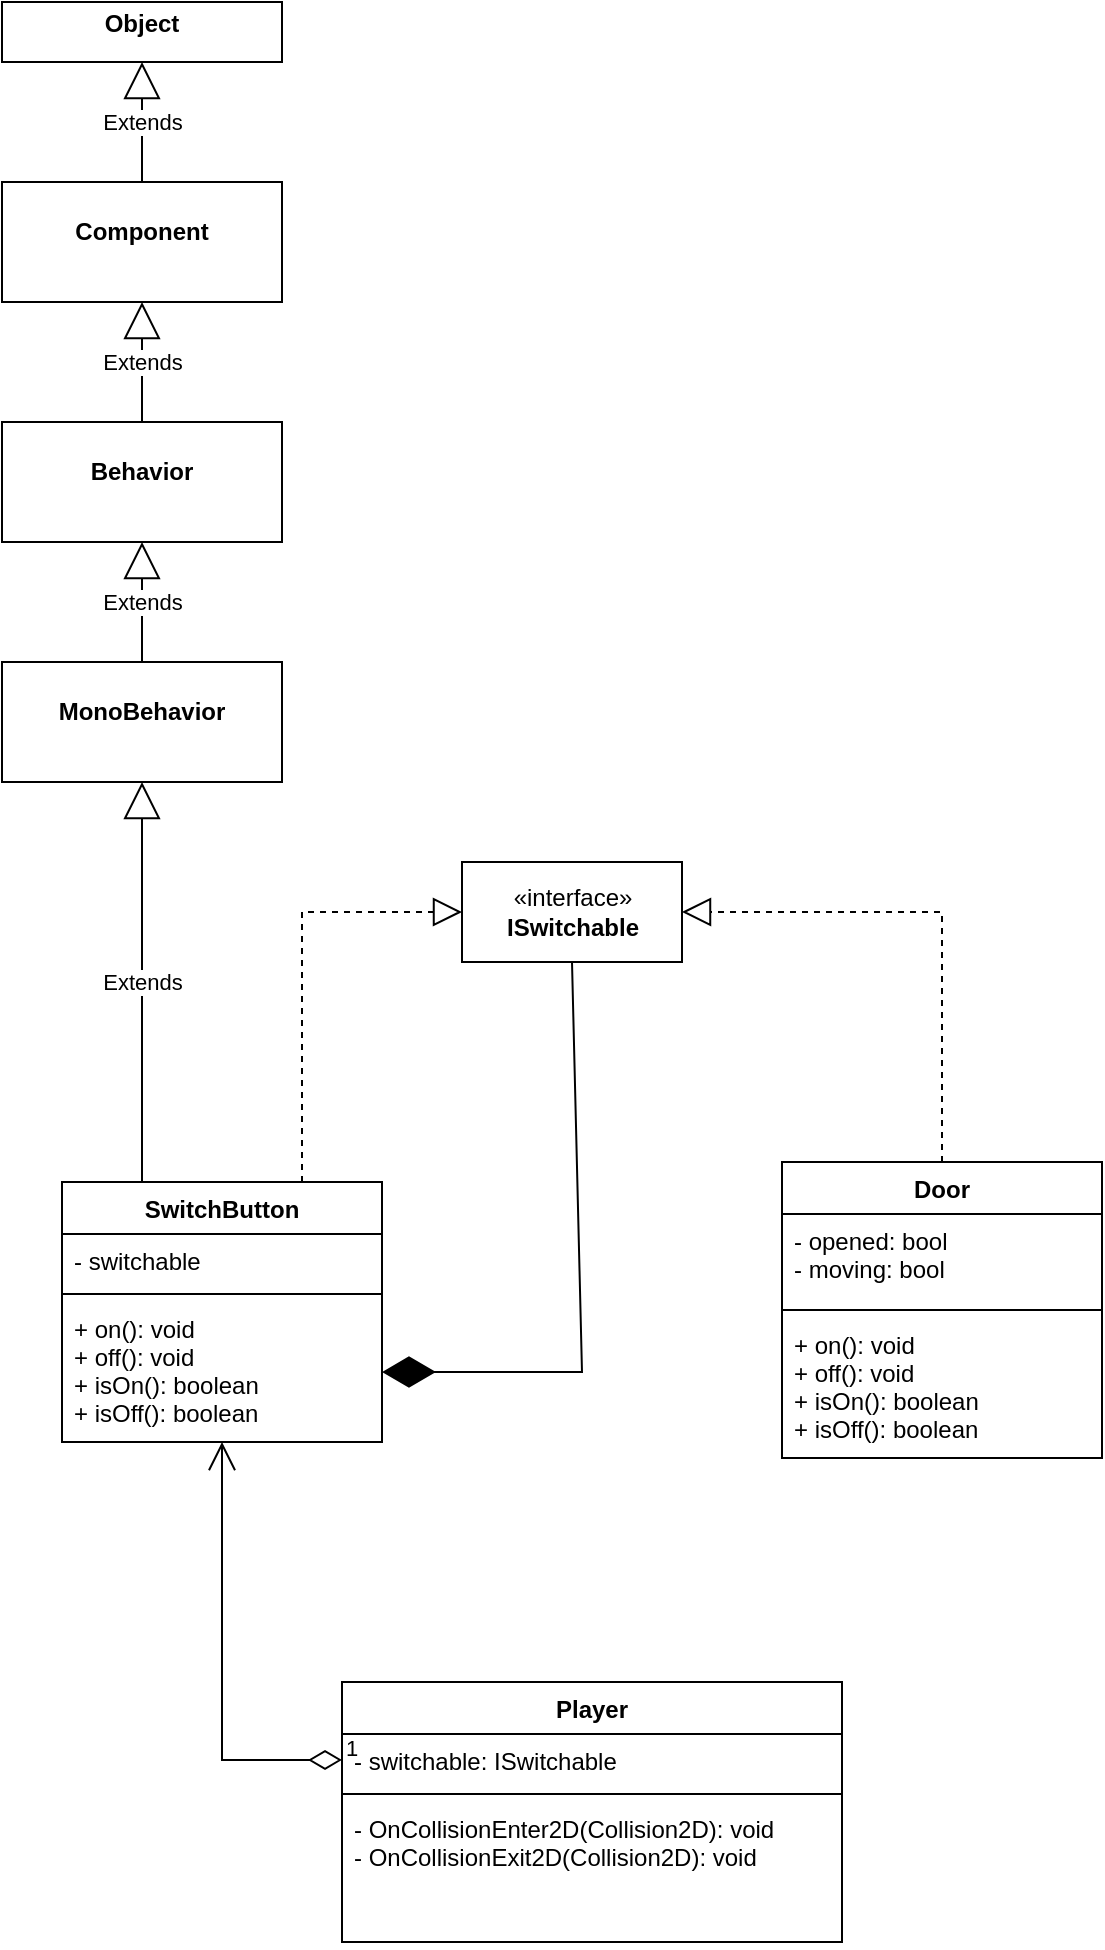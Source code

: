 <mxfile version="17.1.2" type="github"><diagram id="h_-FLbxgU1pyX1aF-yoN" name="Page-1"><mxGraphModel dx="1422" dy="762" grid="1" gridSize="10" guides="1" tooltips="1" connect="1" arrows="1" fold="1" page="1" pageScale="1" pageWidth="827" pageHeight="1169" math="0" shadow="0"><root><mxCell id="0"/><mxCell id="1" parent="0"/><mxCell id="nGhmvCP5dI25utCm3ppx-1" value="«interface»&lt;br&gt;&lt;b&gt;ISwitchable&lt;/b&gt;" style="html=1;" vertex="1" parent="1"><mxGeometry x="320" y="450" width="110" height="50" as="geometry"/></mxCell><mxCell id="nGhmvCP5dI25utCm3ppx-2" value="SwitchButton" style="swimlane;fontStyle=1;align=center;verticalAlign=top;childLayout=stackLayout;horizontal=1;startSize=26;horizontalStack=0;resizeParent=1;resizeParentMax=0;resizeLast=0;collapsible=1;marginBottom=0;" vertex="1" parent="1"><mxGeometry x="120" y="610" width="160" height="130" as="geometry"/></mxCell><mxCell id="nGhmvCP5dI25utCm3ppx-3" value="- switchable" style="text;strokeColor=none;fillColor=none;align=left;verticalAlign=top;spacingLeft=4;spacingRight=4;overflow=hidden;rotatable=0;points=[[0,0.5],[1,0.5]];portConstraint=eastwest;" vertex="1" parent="nGhmvCP5dI25utCm3ppx-2"><mxGeometry y="26" width="160" height="26" as="geometry"/></mxCell><mxCell id="nGhmvCP5dI25utCm3ppx-4" value="" style="line;strokeWidth=1;fillColor=none;align=left;verticalAlign=middle;spacingTop=-1;spacingLeft=3;spacingRight=3;rotatable=0;labelPosition=right;points=[];portConstraint=eastwest;" vertex="1" parent="nGhmvCP5dI25utCm3ppx-2"><mxGeometry y="52" width="160" height="8" as="geometry"/></mxCell><mxCell id="nGhmvCP5dI25utCm3ppx-5" value="+ on(): void&#10;+ off(): void&#10;+ isOn(): boolean&#10;+ isOff(): boolean&#10;" style="text;strokeColor=none;fillColor=none;align=left;verticalAlign=top;spacingLeft=4;spacingRight=4;overflow=hidden;rotatable=0;points=[[0,0.5],[1,0.5]];portConstraint=eastwest;fontStyle=0" vertex="1" parent="nGhmvCP5dI25utCm3ppx-2"><mxGeometry y="60" width="160" height="70" as="geometry"/></mxCell><mxCell id="nGhmvCP5dI25utCm3ppx-6" value="" style="endArrow=block;dashed=1;endFill=0;endSize=12;html=1;rounded=0;entryX=0;entryY=0.5;entryDx=0;entryDy=0;exitX=0.75;exitY=0;exitDx=0;exitDy=0;" edge="1" parent="1" source="nGhmvCP5dI25utCm3ppx-2" target="nGhmvCP5dI25utCm3ppx-1"><mxGeometry width="160" relative="1" as="geometry"><mxPoint x="190" y="630" as="sourcePoint"/><mxPoint x="350" y="630" as="targetPoint"/><Array as="points"><mxPoint x="240" y="475"/></Array></mxGeometry></mxCell><mxCell id="nGhmvCP5dI25utCm3ppx-8" value="Door" style="swimlane;fontStyle=1;align=center;verticalAlign=top;childLayout=stackLayout;horizontal=1;startSize=26;horizontalStack=0;resizeParent=1;resizeParentMax=0;resizeLast=0;collapsible=1;marginBottom=0;" vertex="1" parent="1"><mxGeometry x="480" y="600" width="160" height="148" as="geometry"/></mxCell><mxCell id="nGhmvCP5dI25utCm3ppx-9" value="- opened: bool&#10;- moving: bool" style="text;strokeColor=none;fillColor=none;align=left;verticalAlign=top;spacingLeft=4;spacingRight=4;overflow=hidden;rotatable=0;points=[[0,0.5],[1,0.5]];portConstraint=eastwest;" vertex="1" parent="nGhmvCP5dI25utCm3ppx-8"><mxGeometry y="26" width="160" height="44" as="geometry"/></mxCell><mxCell id="nGhmvCP5dI25utCm3ppx-10" value="" style="line;strokeWidth=1;fillColor=none;align=left;verticalAlign=middle;spacingTop=-1;spacingLeft=3;spacingRight=3;rotatable=0;labelPosition=right;points=[];portConstraint=eastwest;" vertex="1" parent="nGhmvCP5dI25utCm3ppx-8"><mxGeometry y="70" width="160" height="8" as="geometry"/></mxCell><mxCell id="nGhmvCP5dI25utCm3ppx-11" value="+ on(): void&#10;+ off(): void&#10;+ isOn(): boolean&#10;+ isOff(): boolean&#10;" style="text;strokeColor=none;fillColor=none;align=left;verticalAlign=top;spacingLeft=4;spacingRight=4;overflow=hidden;rotatable=0;points=[[0,0.5],[1,0.5]];portConstraint=eastwest;" vertex="1" parent="nGhmvCP5dI25utCm3ppx-8"><mxGeometry y="78" width="160" height="70" as="geometry"/></mxCell><mxCell id="nGhmvCP5dI25utCm3ppx-14" value="" style="endArrow=block;dashed=1;endFill=0;endSize=12;html=1;rounded=0;exitX=0.5;exitY=0;exitDx=0;exitDy=0;entryX=1;entryY=0.5;entryDx=0;entryDy=0;" edge="1" parent="1" source="nGhmvCP5dI25utCm3ppx-8" target="nGhmvCP5dI25utCm3ppx-1"><mxGeometry width="160" relative="1" as="geometry"><mxPoint x="230" y="790" as="sourcePoint"/><mxPoint x="390" y="790" as="targetPoint"/><Array as="points"><mxPoint x="560" y="475"/></Array></mxGeometry></mxCell><mxCell id="nGhmvCP5dI25utCm3ppx-15" value="&lt;p style=&quot;margin: 0px ; margin-top: 4px ; text-align: center&quot;&gt;&lt;br&gt;&lt;b&gt;MonoBehavior&lt;/b&gt;&lt;/p&gt;" style="verticalAlign=top;align=left;overflow=fill;fontSize=12;fontFamily=Helvetica;html=1;" vertex="1" parent="1"><mxGeometry x="90" y="350" width="140" height="60" as="geometry"/></mxCell><mxCell id="nGhmvCP5dI25utCm3ppx-16" value="&lt;p style=&quot;margin: 0px ; margin-top: 4px ; text-align: center&quot;&gt;&lt;br&gt;&lt;b&gt;Behavior&lt;/b&gt;&lt;/p&gt;" style="verticalAlign=top;align=left;overflow=fill;fontSize=12;fontFamily=Helvetica;html=1;" vertex="1" parent="1"><mxGeometry x="90" y="230" width="140" height="60" as="geometry"/></mxCell><mxCell id="nGhmvCP5dI25utCm3ppx-17" value="&lt;p style=&quot;margin: 0px ; margin-top: 4px ; text-align: center&quot;&gt;&lt;br&gt;&lt;b&gt;Component&lt;/b&gt;&lt;/p&gt;" style="verticalAlign=top;align=left;overflow=fill;fontSize=12;fontFamily=Helvetica;html=1;" vertex="1" parent="1"><mxGeometry x="90" y="110" width="140" height="60" as="geometry"/></mxCell><mxCell id="nGhmvCP5dI25utCm3ppx-18" value="&lt;p style=&quot;margin: 0px ; margin-top: 4px ; text-align: center&quot;&gt;&lt;b&gt;Object&lt;/b&gt;&lt;/p&gt;" style="verticalAlign=top;align=left;overflow=fill;fontSize=12;fontFamily=Helvetica;html=1;" vertex="1" parent="1"><mxGeometry x="90" y="20" width="140" height="30" as="geometry"/></mxCell><mxCell id="nGhmvCP5dI25utCm3ppx-22" value="Extends" style="endArrow=block;endSize=16;endFill=0;html=1;rounded=0;entryX=0.5;entryY=1;entryDx=0;entryDy=0;exitX=0.5;exitY=0;exitDx=0;exitDy=0;" edge="1" parent="1" source="nGhmvCP5dI25utCm3ppx-15" target="nGhmvCP5dI25utCm3ppx-16"><mxGeometry width="160" relative="1" as="geometry"><mxPoint x="80" y="460" as="sourcePoint"/><mxPoint x="240" y="460" as="targetPoint"/></mxGeometry></mxCell><mxCell id="nGhmvCP5dI25utCm3ppx-23" value="Extends" style="endArrow=block;endSize=16;endFill=0;html=1;rounded=0;entryX=0.5;entryY=1;entryDx=0;entryDy=0;exitX=0.5;exitY=0;exitDx=0;exitDy=0;" edge="1" parent="1" source="nGhmvCP5dI25utCm3ppx-16" target="nGhmvCP5dI25utCm3ppx-17"><mxGeometry width="160" relative="1" as="geometry"><mxPoint x="110" y="540" as="sourcePoint"/><mxPoint x="270" y="540" as="targetPoint"/></mxGeometry></mxCell><mxCell id="nGhmvCP5dI25utCm3ppx-24" value="Extends" style="endArrow=block;endSize=16;endFill=0;html=1;rounded=0;exitX=0.25;exitY=0;exitDx=0;exitDy=0;" edge="1" parent="1" source="nGhmvCP5dI25utCm3ppx-2" target="nGhmvCP5dI25utCm3ppx-15"><mxGeometry width="160" relative="1" as="geometry"><mxPoint x="180" y="610" as="sourcePoint"/><mxPoint x="230" y="550" as="targetPoint"/></mxGeometry></mxCell><mxCell id="nGhmvCP5dI25utCm3ppx-25" value="Extends" style="endArrow=block;endSize=16;endFill=0;html=1;rounded=0;entryX=0.5;entryY=1;entryDx=0;entryDy=0;" edge="1" parent="1" target="nGhmvCP5dI25utCm3ppx-18"><mxGeometry width="160" relative="1" as="geometry"><mxPoint x="160" y="110" as="sourcePoint"/><mxPoint x="290" y="560" as="targetPoint"/></mxGeometry></mxCell><mxCell id="nGhmvCP5dI25utCm3ppx-28" value="Player" style="swimlane;fontStyle=1;align=center;verticalAlign=top;childLayout=stackLayout;horizontal=1;startSize=26;horizontalStack=0;resizeParent=1;resizeParentMax=0;resizeLast=0;collapsible=1;marginBottom=0;" vertex="1" parent="1"><mxGeometry x="260" y="860" width="250" height="130" as="geometry"/></mxCell><mxCell id="nGhmvCP5dI25utCm3ppx-29" value="- switchable: ISwitchable" style="text;strokeColor=none;fillColor=none;align=left;verticalAlign=top;spacingLeft=4;spacingRight=4;overflow=hidden;rotatable=0;points=[[0,0.5],[1,0.5]];portConstraint=eastwest;" vertex="1" parent="nGhmvCP5dI25utCm3ppx-28"><mxGeometry y="26" width="250" height="26" as="geometry"/></mxCell><mxCell id="nGhmvCP5dI25utCm3ppx-30" value="" style="line;strokeWidth=1;fillColor=none;align=left;verticalAlign=middle;spacingTop=-1;spacingLeft=3;spacingRight=3;rotatable=0;labelPosition=right;points=[];portConstraint=eastwest;" vertex="1" parent="nGhmvCP5dI25utCm3ppx-28"><mxGeometry y="52" width="250" height="8" as="geometry"/></mxCell><mxCell id="nGhmvCP5dI25utCm3ppx-31" value="- OnCollisionEnter2D(Collision2D): void&#10;- OnCollisionExit2D(Collision2D): void&#10;" style="text;strokeColor=none;fillColor=none;align=left;verticalAlign=top;spacingLeft=4;spacingRight=4;overflow=hidden;rotatable=0;points=[[0,0.5],[1,0.5]];portConstraint=eastwest;" vertex="1" parent="nGhmvCP5dI25utCm3ppx-28"><mxGeometry y="60" width="250" height="70" as="geometry"/></mxCell><mxCell id="nGhmvCP5dI25utCm3ppx-33" value="1" style="endArrow=open;html=1;endSize=12;startArrow=diamondThin;startSize=14;startFill=0;edgeStyle=orthogonalEdgeStyle;align=left;verticalAlign=bottom;rounded=0;exitX=0;exitY=0.5;exitDx=0;exitDy=0;" edge="1" parent="1" source="nGhmvCP5dI25utCm3ppx-29" target="nGhmvCP5dI25utCm3ppx-2"><mxGeometry x="-1" y="3" relative="1" as="geometry"><mxPoint x="330" y="370" as="sourcePoint"/><mxPoint x="490" y="370" as="targetPoint"/></mxGeometry></mxCell><mxCell id="nGhmvCP5dI25utCm3ppx-35" value="" style="endArrow=diamondThin;endFill=1;endSize=24;html=1;rounded=0;entryX=1;entryY=0.5;entryDx=0;entryDy=0;exitX=0.5;exitY=1;exitDx=0;exitDy=0;" edge="1" parent="1" source="nGhmvCP5dI25utCm3ppx-1" target="nGhmvCP5dI25utCm3ppx-5"><mxGeometry width="160" relative="1" as="geometry"><mxPoint x="380" y="670" as="sourcePoint"/><mxPoint x="490" y="470" as="targetPoint"/><Array as="points"><mxPoint x="380" y="705"/></Array></mxGeometry></mxCell></root></mxGraphModel></diagram></mxfile>